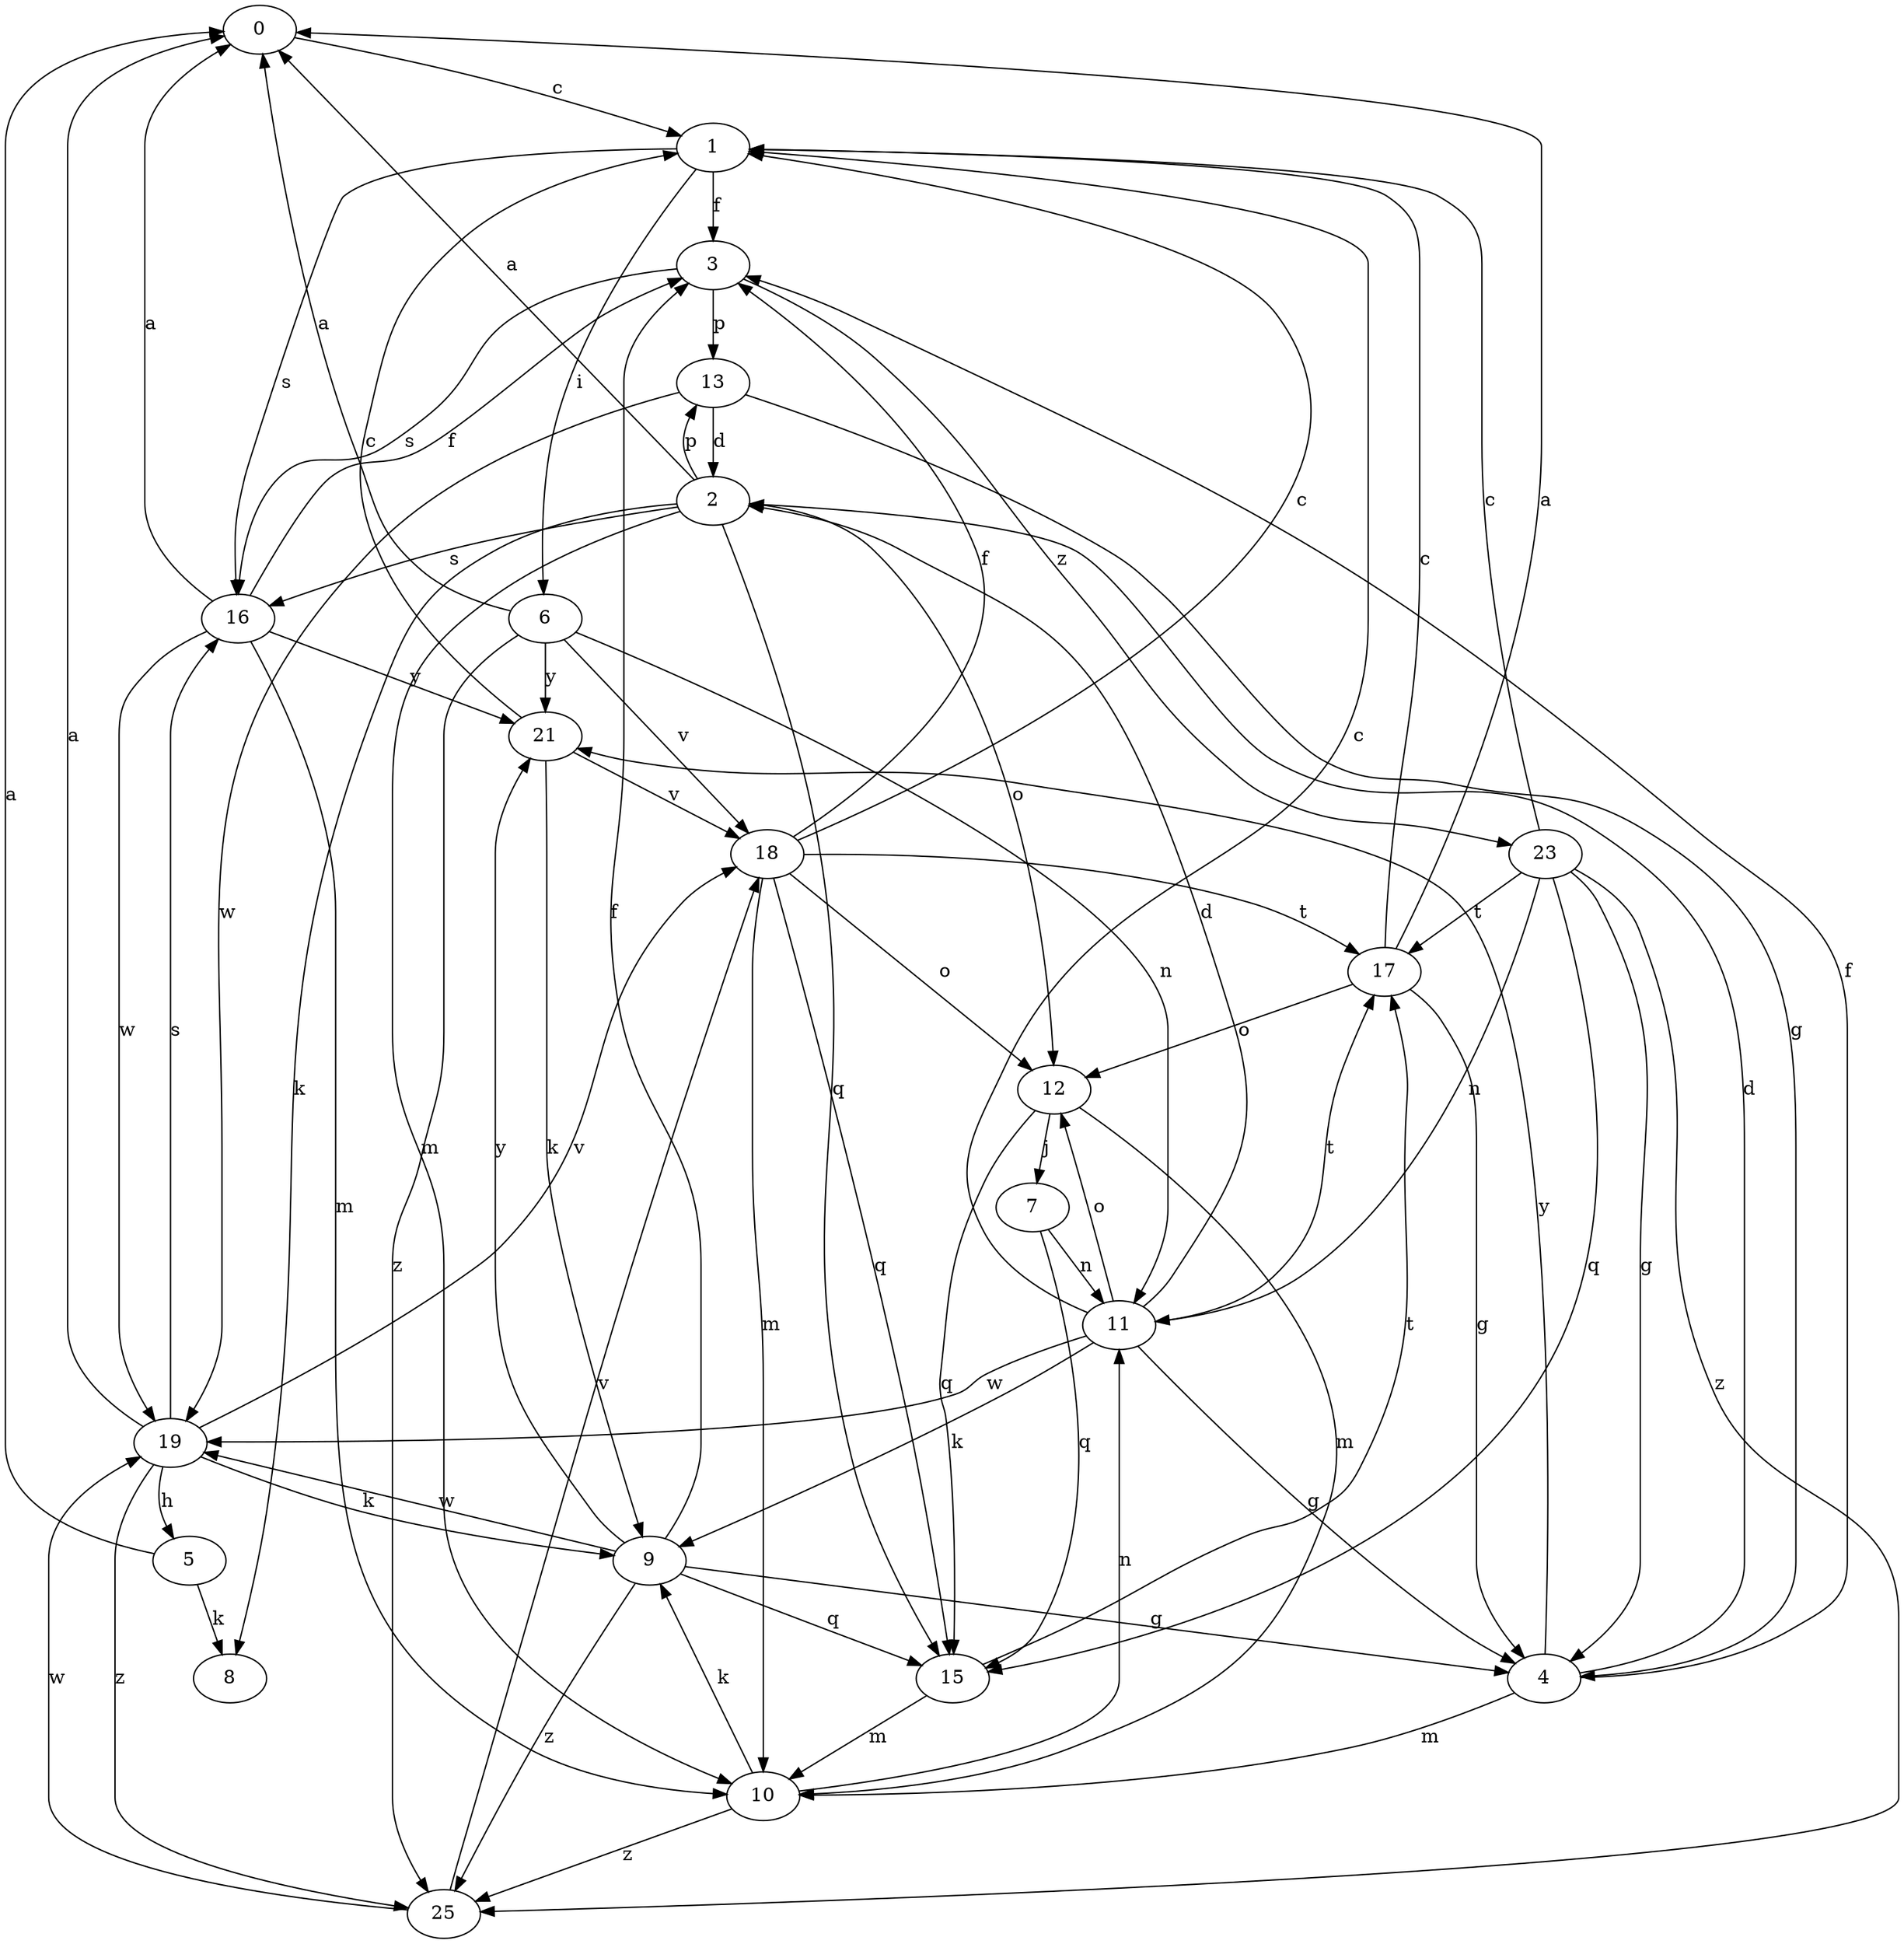 strict digraph  {
0;
1;
2;
3;
4;
5;
6;
7;
8;
9;
10;
11;
12;
13;
15;
16;
17;
18;
19;
21;
23;
25;
0 -> 1  [label=c];
1 -> 3  [label=f];
1 -> 6  [label=i];
1 -> 16  [label=s];
2 -> 0  [label=a];
2 -> 8  [label=k];
2 -> 10  [label=m];
2 -> 12  [label=o];
2 -> 13  [label=p];
2 -> 15  [label=q];
2 -> 16  [label=s];
3 -> 13  [label=p];
3 -> 16  [label=s];
3 -> 23  [label=z];
4 -> 2  [label=d];
4 -> 3  [label=f];
4 -> 10  [label=m];
4 -> 21  [label=y];
5 -> 0  [label=a];
5 -> 8  [label=k];
6 -> 0  [label=a];
6 -> 11  [label=n];
6 -> 18  [label=v];
6 -> 21  [label=y];
6 -> 25  [label=z];
7 -> 11  [label=n];
7 -> 15  [label=q];
9 -> 3  [label=f];
9 -> 4  [label=g];
9 -> 15  [label=q];
9 -> 19  [label=w];
9 -> 21  [label=y];
9 -> 25  [label=z];
10 -> 9  [label=k];
10 -> 11  [label=n];
10 -> 25  [label=z];
11 -> 1  [label=c];
11 -> 2  [label=d];
11 -> 4  [label=g];
11 -> 9  [label=k];
11 -> 12  [label=o];
11 -> 17  [label=t];
11 -> 19  [label=w];
12 -> 7  [label=j];
12 -> 10  [label=m];
12 -> 15  [label=q];
13 -> 2  [label=d];
13 -> 4  [label=g];
13 -> 19  [label=w];
15 -> 10  [label=m];
15 -> 17  [label=t];
16 -> 0  [label=a];
16 -> 3  [label=f];
16 -> 10  [label=m];
16 -> 19  [label=w];
16 -> 21  [label=y];
17 -> 0  [label=a];
17 -> 1  [label=c];
17 -> 4  [label=g];
17 -> 12  [label=o];
18 -> 1  [label=c];
18 -> 3  [label=f];
18 -> 10  [label=m];
18 -> 12  [label=o];
18 -> 15  [label=q];
18 -> 17  [label=t];
19 -> 0  [label=a];
19 -> 5  [label=h];
19 -> 9  [label=k];
19 -> 16  [label=s];
19 -> 18  [label=v];
19 -> 25  [label=z];
21 -> 1  [label=c];
21 -> 9  [label=k];
21 -> 18  [label=v];
23 -> 1  [label=c];
23 -> 4  [label=g];
23 -> 11  [label=n];
23 -> 15  [label=q];
23 -> 17  [label=t];
23 -> 25  [label=z];
25 -> 18  [label=v];
25 -> 19  [label=w];
}
